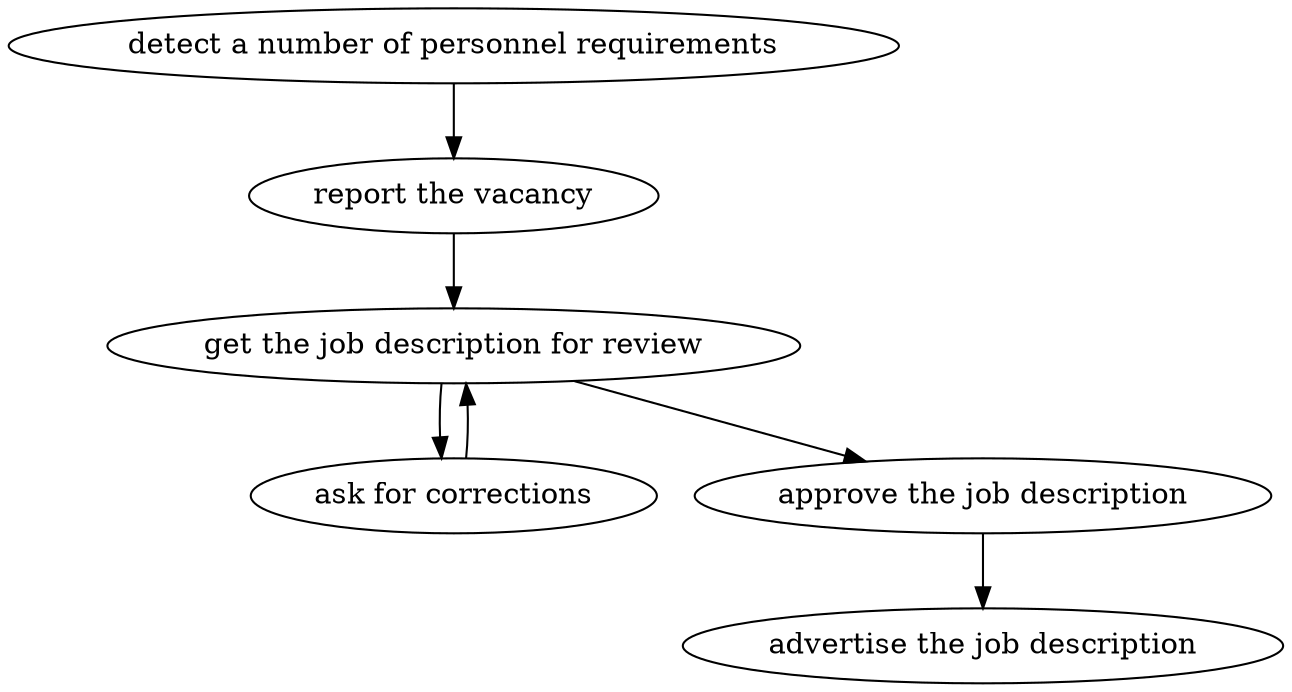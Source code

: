 strict digraph "doc-8.3" {
	graph [name="doc-8.3"];
	"detect a number of personnel requirements"	[attrs="{'type': 'Activity', 'label': 'detect a number of personnel requirements'}"];
	"report the vacancy"	[attrs="{'type': 'Activity', 'label': 'report the vacancy'}"];
	"detect a number of personnel requirements" -> "report the vacancy"	[attrs="{'type': 'flow', 'label': 'flow'}"];
	"get the job description for review"	[attrs="{'type': 'Activity', 'label': 'get the job description for review'}"];
	"report the vacancy" -> "get the job description for review"	[attrs="{'type': 'flow', 'label': 'flow'}"];
	"ask for corrections"	[attrs="{'type': 'Activity', 'label': 'ask for corrections'}"];
	"get the job description for review" -> "ask for corrections"	[attrs="{'type': 'flow', 'label': 'flow'}"];
	"approve the job description"	[attrs="{'type': 'Activity', 'label': 'approve the job description'}"];
	"get the job description for review" -> "approve the job description"	[attrs="{'type': 'flow', 'label': 'flow'}"];
	"advertise the job description"	[attrs="{'type': 'Activity', 'label': 'advertise the job description'}"];
	"ask for corrections" -> "get the job description for review"	[attrs="{'type': 'flow', 'label': 'flow'}"];
	"approve the job description" -> "advertise the job description"	[attrs="{'type': 'flow', 'label': 'flow'}"];
}
